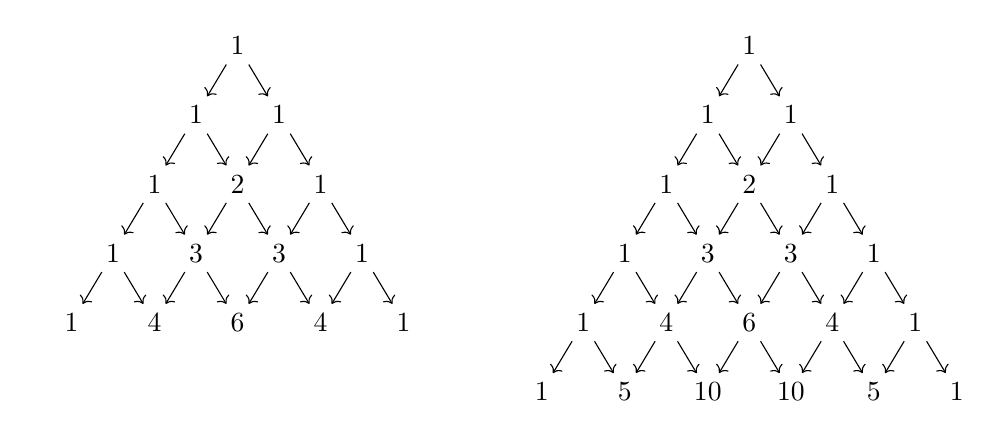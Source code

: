 % Dimensionnement de l'arbre
\def\dx{15pt}
\def\dy{25pt}
% Definition de compteurs
%(attention aux possibles interactions avec d'autres compteurs a l'exterieur de ce fichier)
\newcounter{i}
\newcounter{z}
\newcounter{xn}
\newcounter{xnn}

% Le triangle de Pascal
\def\mkPascal#1{
\setcounter{i}{0}
\setcounter{z}{0}
\stepcounter{i}
\node (\arabic{i}) at (0,0) {1};
    \foreach [count=\i] \x in {2,...,#1}{
      \pgfmathsetmacro{\lox}{\x-1}%
            \pgfmathsetmacro{\loxt}{\x-3}%
      \foreach [count=\j] \xx in {-\lox,-\loxt,...,\lox}{
        \pgfmathsetmacro{\jj}{\j-1}%
        \stepcounter{i}
        \pgfmathsetmacro{\lbl}{\lox!/(\jj!*(\lox-\jj)!)}
        \node  (\arabic{i}) at (\xx*\dx, -\lox*\dy) {\pgfmathint{\lbl}\pgfmathresult};
      }
    }
\pgfmathsetmacro{\maxx}{#1 - 1}
    \foreach \x in {1,...,\maxx}{
      \foreach \xx in {1,...,\x}{
        \stepcounter{z}
        \setcounter{xn}{\arabic{z}}
        \addtocounter{xn}{\x}
        \setcounter{xnn}{\arabic{xn}}
        \stepcounter{xnn}
          \draw [->] (\arabic{z}) -- (\arabic{xn});
          \draw [->] (\arabic{z}) -- (\arabic{xnn});
      }
    }
}
\begin{tikzpicture}
\begin{scope}[xshift=-3.5cm]
\mkPascal{5}
\end{scope}
\begin{scope}[xshift=3cm]
\mkPascal{6}
\end{scope}
\end{tikzpicture}

